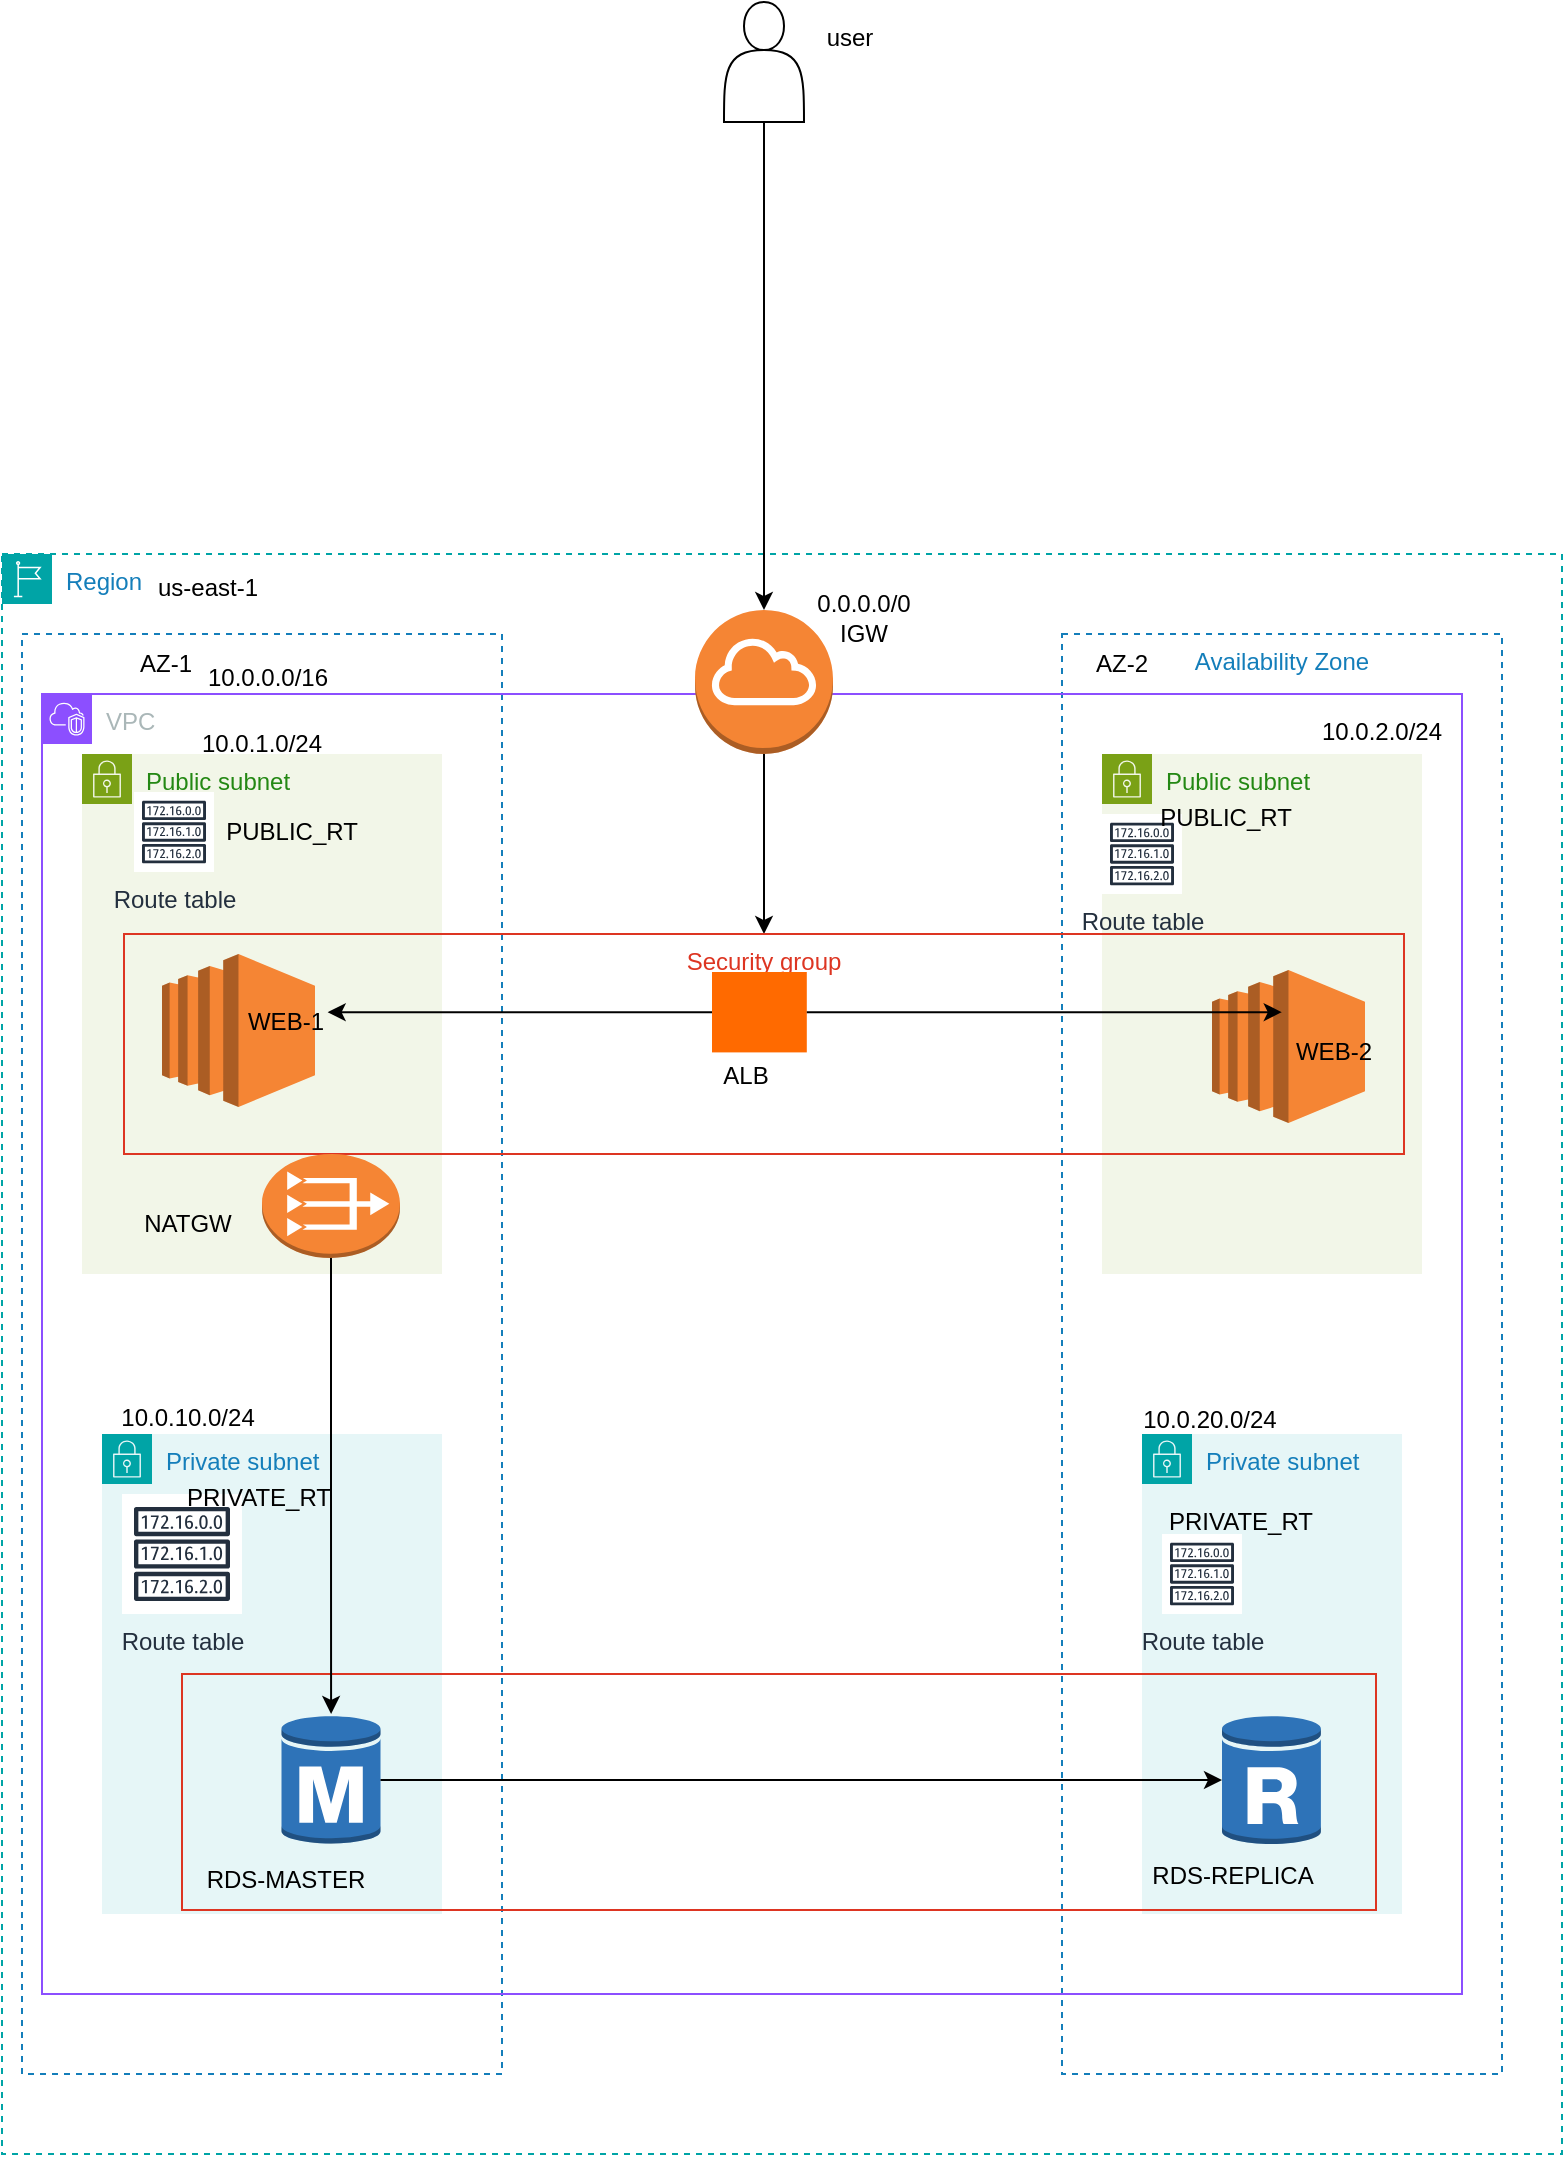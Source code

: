 <mxfile version="27.1.1">
  <diagram name="Page-1" id="PBlYD3-FgIyKUzTvylIV">
    <mxGraphModel dx="1002" dy="1620" grid="0" gridSize="10" guides="1" tooltips="1" connect="1" arrows="1" fold="1" page="1" pageScale="1" pageWidth="850" pageHeight="1100" background="none" math="0" shadow="0">
      <root>
        <mxCell id="0" />
        <mxCell id="1" parent="0" />
        <mxCell id="b2LfQAn-GC4Qfjlnp6k1-2" value="Region" style="points=[[0,0],[0.25,0],[0.5,0],[0.75,0],[1,0],[1,0.25],[1,0.5],[1,0.75],[1,1],[0.75,1],[0.5,1],[0.25,1],[0,1],[0,0.75],[0,0.5],[0,0.25]];outlineConnect=0;gradientColor=none;html=1;whiteSpace=wrap;fontSize=12;fontStyle=0;container=1;pointerEvents=0;collapsible=0;recursiveResize=0;shape=mxgraph.aws4.group;grIcon=mxgraph.aws4.group_region;strokeColor=#00A4A6;fillColor=none;verticalAlign=top;align=left;spacingLeft=30;fontColor=#147EBA;dashed=1;" parent="1" vertex="1">
          <mxGeometry x="300" y="-165" width="780" height="800" as="geometry" />
        </mxCell>
        <mxCell id="b2LfQAn-GC4Qfjlnp6k1-3" value="" style="fillColor=none;strokeColor=#147EBA;dashed=1;verticalAlign=top;fontStyle=0;fontColor=#147EBA;whiteSpace=wrap;html=1;" parent="b2LfQAn-GC4Qfjlnp6k1-2" vertex="1">
          <mxGeometry x="10" y="40" width="240" height="720" as="geometry" />
        </mxCell>
        <mxCell id="b2LfQAn-GC4Qfjlnp6k1-4" value="Availability Zone" style="fillColor=none;strokeColor=#147EBA;dashed=1;verticalAlign=top;fontStyle=0;fontColor=#147EBA;whiteSpace=wrap;html=1;" parent="b2LfQAn-GC4Qfjlnp6k1-2" vertex="1">
          <mxGeometry x="530" y="40" width="220" height="720" as="geometry" />
        </mxCell>
        <mxCell id="b2LfQAn-GC4Qfjlnp6k1-9" value="Public subnet" style="points=[[0,0],[0.25,0],[0.5,0],[0.75,0],[1,0],[1,0.25],[1,0.5],[1,0.75],[1,1],[0.75,1],[0.5,1],[0.25,1],[0,1],[0,0.75],[0,0.5],[0,0.25]];outlineConnect=0;gradientColor=none;html=1;whiteSpace=wrap;fontSize=12;fontStyle=0;container=1;pointerEvents=0;collapsible=0;recursiveResize=0;shape=mxgraph.aws4.group;grIcon=mxgraph.aws4.group_security_group;grStroke=0;strokeColor=#7AA116;fillColor=#F2F6E8;verticalAlign=top;align=left;spacingLeft=30;fontColor=#248814;dashed=0;" parent="b2LfQAn-GC4Qfjlnp6k1-2" vertex="1">
          <mxGeometry x="550" y="100" width="160" height="260" as="geometry" />
        </mxCell>
        <mxCell id="b2LfQAn-GC4Qfjlnp6k1-11" value="Private subnet" style="points=[[0,0],[0.25,0],[0.5,0],[0.75,0],[1,0],[1,0.25],[1,0.5],[1,0.75],[1,1],[0.75,1],[0.5,1],[0.25,1],[0,1],[0,0.75],[0,0.5],[0,0.25]];outlineConnect=0;gradientColor=none;html=1;whiteSpace=wrap;fontSize=12;fontStyle=0;container=1;pointerEvents=0;collapsible=0;recursiveResize=0;shape=mxgraph.aws4.group;grIcon=mxgraph.aws4.group_security_group;grStroke=0;strokeColor=#00A4A6;fillColor=#E6F6F7;verticalAlign=top;align=left;spacingLeft=30;fontColor=#147EBA;dashed=0;" parent="b2LfQAn-GC4Qfjlnp6k1-2" vertex="1">
          <mxGeometry x="570" y="440" width="130" height="240" as="geometry" />
        </mxCell>
        <mxCell id="b2LfQAn-GC4Qfjlnp6k1-13" value="Route table" style="sketch=0;outlineConnect=0;fontColor=#232F3E;gradientColor=none;strokeColor=#232F3E;fillColor=#ffffff;dashed=0;verticalLabelPosition=bottom;verticalAlign=top;align=center;html=1;fontSize=12;fontStyle=0;aspect=fixed;shape=mxgraph.aws4.resourceIcon;resIcon=mxgraph.aws4.route_table;" parent="b2LfQAn-GC4Qfjlnp6k1-2" vertex="1">
          <mxGeometry x="550" y="130" width="40" height="40" as="geometry" />
        </mxCell>
        <mxCell id="b2LfQAn-GC4Qfjlnp6k1-15" value="Route table" style="sketch=0;outlineConnect=0;fontColor=#232F3E;gradientColor=none;strokeColor=#232F3E;fillColor=#ffffff;dashed=0;verticalLabelPosition=bottom;verticalAlign=top;align=center;html=1;fontSize=12;fontStyle=0;aspect=fixed;shape=mxgraph.aws4.resourceIcon;resIcon=mxgraph.aws4.route_table;" parent="b2LfQAn-GC4Qfjlnp6k1-2" vertex="1">
          <mxGeometry x="580" y="490" width="40" height="40" as="geometry" />
        </mxCell>
        <mxCell id="b2LfQAn-GC4Qfjlnp6k1-5" value="VPC" style="points=[[0,0],[0.25,0],[0.5,0],[0.75,0],[1,0],[1,0.25],[1,0.5],[1,0.75],[1,1],[0.75,1],[0.5,1],[0.25,1],[0,1],[0,0.75],[0,0.5],[0,0.25]];outlineConnect=0;gradientColor=none;html=1;whiteSpace=wrap;fontSize=12;fontStyle=0;container=1;pointerEvents=0;collapsible=0;recursiveResize=0;shape=mxgraph.aws4.group;grIcon=mxgraph.aws4.group_vpc2;strokeColor=#8C4FFF;fillColor=none;verticalAlign=top;align=left;spacingLeft=30;fontColor=#AAB7B8;dashed=0;" parent="b2LfQAn-GC4Qfjlnp6k1-2" vertex="1">
          <mxGeometry x="20" y="70" width="710" height="650" as="geometry" />
        </mxCell>
        <mxCell id="zjNyWYx9qGHiplsEp8ZD-9" style="edgeStyle=orthogonalEdgeStyle;rounded=0;orthogonalLoop=1;jettySize=auto;html=1;" edge="1" parent="b2LfQAn-GC4Qfjlnp6k1-5" source="b2LfQAn-GC4Qfjlnp6k1-6" target="b2LfQAn-GC4Qfjlnp6k1-32">
          <mxGeometry relative="1" as="geometry" />
        </mxCell>
        <mxCell id="b2LfQAn-GC4Qfjlnp6k1-6" value="" style="outlineConnect=0;dashed=0;verticalLabelPosition=bottom;verticalAlign=top;align=center;html=1;shape=mxgraph.aws3.internet_gateway;fillColor=#F58534;gradientColor=none;" parent="b2LfQAn-GC4Qfjlnp6k1-5" vertex="1">
          <mxGeometry x="326.5" y="-42" width="69" height="72" as="geometry" />
        </mxCell>
        <mxCell id="b2LfQAn-GC4Qfjlnp6k1-7" value="Public subnet" style="points=[[0,0],[0.25,0],[0.5,0],[0.75,0],[1,0],[1,0.25],[1,0.5],[1,0.75],[1,1],[0.75,1],[0.5,1],[0.25,1],[0,1],[0,0.75],[0,0.5],[0,0.25]];outlineConnect=0;gradientColor=none;html=1;whiteSpace=wrap;fontSize=12;fontStyle=0;container=1;pointerEvents=0;collapsible=0;recursiveResize=0;shape=mxgraph.aws4.group;grIcon=mxgraph.aws4.group_security_group;grStroke=0;strokeColor=#7AA116;fillColor=#F2F6E8;verticalAlign=top;align=left;spacingLeft=30;fontColor=#248814;dashed=0;" parent="b2LfQAn-GC4Qfjlnp6k1-5" vertex="1">
          <mxGeometry x="20" y="30" width="180" height="260" as="geometry" />
        </mxCell>
        <mxCell id="b2LfQAn-GC4Qfjlnp6k1-45" value="PUBLIC_RT" style="text;html=1;align=center;verticalAlign=middle;whiteSpace=wrap;rounded=0;" parent="b2LfQAn-GC4Qfjlnp6k1-7" vertex="1">
          <mxGeometry x="71" y="25" width="68" height="28" as="geometry" />
        </mxCell>
        <mxCell id="b2LfQAn-GC4Qfjlnp6k1-10" value="Private subnet" style="points=[[0,0],[0.25,0],[0.5,0],[0.75,0],[1,0],[1,0.25],[1,0.5],[1,0.75],[1,1],[0.75,1],[0.5,1],[0.25,1],[0,1],[0,0.75],[0,0.5],[0,0.25]];outlineConnect=0;gradientColor=none;html=1;whiteSpace=wrap;fontSize=12;fontStyle=0;container=1;pointerEvents=0;collapsible=0;recursiveResize=0;shape=mxgraph.aws4.group;grIcon=mxgraph.aws4.group_security_group;grStroke=0;strokeColor=#00A4A6;fillColor=#E6F6F7;verticalAlign=top;align=left;spacingLeft=30;fontColor=#147EBA;dashed=0;" parent="b2LfQAn-GC4Qfjlnp6k1-5" vertex="1">
          <mxGeometry x="30" y="370" width="170" height="240" as="geometry" />
        </mxCell>
        <mxCell id="b2LfQAn-GC4Qfjlnp6k1-18" value="Route table" style="sketch=0;outlineConnect=0;fontColor=#232F3E;gradientColor=none;strokeColor=#232F3E;fillColor=#ffffff;dashed=0;verticalLabelPosition=bottom;verticalAlign=top;align=center;html=1;fontSize=12;fontStyle=0;aspect=fixed;shape=mxgraph.aws4.resourceIcon;resIcon=mxgraph.aws4.route_table;" parent="b2LfQAn-GC4Qfjlnp6k1-10" vertex="1">
          <mxGeometry x="10" y="30" width="60" height="60" as="geometry" />
        </mxCell>
        <mxCell id="b2LfQAn-GC4Qfjlnp6k1-24" value="" style="outlineConnect=0;dashed=0;verticalLabelPosition=bottom;verticalAlign=top;align=center;html=1;shape=mxgraph.aws3.rds_db_instance_read_replica;fillColor=#2E73B8;gradientColor=none;" parent="b2LfQAn-GC4Qfjlnp6k1-5" vertex="1">
          <mxGeometry x="590" y="510" width="49.5" height="66" as="geometry" />
        </mxCell>
        <mxCell id="b2LfQAn-GC4Qfjlnp6k1-33" value="" style="fillColor=none;strokeColor=#DD3522;verticalAlign=top;fontStyle=0;fontColor=#DD3522;whiteSpace=wrap;html=1;" parent="b2LfQAn-GC4Qfjlnp6k1-5" vertex="1">
          <mxGeometry x="70" y="490" width="597" height="118" as="geometry" />
        </mxCell>
        <mxCell id="b2LfQAn-GC4Qfjlnp6k1-44" value="10.0.20.0/24" style="text;html=1;align=center;verticalAlign=middle;whiteSpace=wrap;rounded=0;" parent="b2LfQAn-GC4Qfjlnp6k1-5" vertex="1">
          <mxGeometry x="546" y="348" width="76" height="30" as="geometry" />
        </mxCell>
        <mxCell id="b2LfQAn-GC4Qfjlnp6k1-34" value="RDS-MASTER" style="text;html=1;align=center;verticalAlign=middle;whiteSpace=wrap;rounded=0;" parent="b2LfQAn-GC4Qfjlnp6k1-5" vertex="1">
          <mxGeometry x="80" y="581" width="84" height="23" as="geometry" />
        </mxCell>
        <mxCell id="b2LfQAn-GC4Qfjlnp6k1-51" value="RDS-REPLICA" style="text;html=1;align=center;verticalAlign=middle;whiteSpace=wrap;rounded=0;" parent="b2LfQAn-GC4Qfjlnp6k1-5" vertex="1">
          <mxGeometry x="553" y="579" width="85" height="23" as="geometry" />
        </mxCell>
        <mxCell id="b2LfQAn-GC4Qfjlnp6k1-32" value="Security group" style="fillColor=none;strokeColor=#DD3522;verticalAlign=top;fontStyle=0;fontColor=#DD3522;whiteSpace=wrap;html=1;" parent="b2LfQAn-GC4Qfjlnp6k1-5" vertex="1">
          <mxGeometry x="41" y="120" width="640" height="110" as="geometry" />
        </mxCell>
        <mxCell id="zjNyWYx9qGHiplsEp8ZD-6" value="" style="points=[];aspect=fixed;html=1;align=center;shadow=0;dashed=0;fillColor=#FF6A00;strokeColor=none;shape=mxgraph.alibaba_cloud.alb_application_load_balancer_01;" vertex="1" parent="b2LfQAn-GC4Qfjlnp6k1-5">
          <mxGeometry x="335" y="139" width="47.4" height="40.2" as="geometry" />
        </mxCell>
        <mxCell id="zjNyWYx9qGHiplsEp8ZD-13" value="ALB" style="text;html=1;align=center;verticalAlign=middle;whiteSpace=wrap;rounded=0;" vertex="1" parent="b2LfQAn-GC4Qfjlnp6k1-5">
          <mxGeometry x="322.4" y="176" width="60" height="30" as="geometry" />
        </mxCell>
        <mxCell id="b2LfQAn-GC4Qfjlnp6k1-23" value="" style="outlineConnect=0;dashed=0;verticalLabelPosition=bottom;verticalAlign=top;align=center;html=1;shape=mxgraph.aws3.vpc_nat_gateway;fillColor=#F58534;gradientColor=none;" parent="b2LfQAn-GC4Qfjlnp6k1-2" vertex="1">
          <mxGeometry x="130" y="300" width="69" height="52" as="geometry" />
        </mxCell>
        <mxCell id="b2LfQAn-GC4Qfjlnp6k1-27" style="edgeStyle=orthogonalEdgeStyle;rounded=0;orthogonalLoop=1;jettySize=auto;html=1;" parent="b2LfQAn-GC4Qfjlnp6k1-2" source="b2LfQAn-GC4Qfjlnp6k1-23" target="b2LfQAn-GC4Qfjlnp6k1-22" edge="1">
          <mxGeometry relative="1" as="geometry" />
        </mxCell>
        <mxCell id="b2LfQAn-GC4Qfjlnp6k1-20" value="" style="outlineConnect=0;dashed=0;verticalLabelPosition=bottom;verticalAlign=top;align=center;html=1;shape=mxgraph.aws3.ec2;fillColor=#F58534;gradientColor=none;" parent="b2LfQAn-GC4Qfjlnp6k1-2" vertex="1">
          <mxGeometry x="605" y="208" width="76.5" height="76.5" as="geometry" />
        </mxCell>
        <mxCell id="b2LfQAn-GC4Qfjlnp6k1-19" value="" style="outlineConnect=0;dashed=0;verticalLabelPosition=bottom;verticalAlign=top;align=center;html=1;shape=mxgraph.aws3.ec2;fillColor=#F58534;gradientColor=none;" parent="b2LfQAn-GC4Qfjlnp6k1-2" vertex="1">
          <mxGeometry x="80" y="200" width="76.5" height="76.5" as="geometry" />
        </mxCell>
        <mxCell id="b2LfQAn-GC4Qfjlnp6k1-22" value="" style="outlineConnect=0;dashed=0;verticalLabelPosition=bottom;verticalAlign=top;align=center;html=1;shape=mxgraph.aws3.rds_db_instance;fillColor=#2E73B8;gradientColor=none;" parent="b2LfQAn-GC4Qfjlnp6k1-2" vertex="1">
          <mxGeometry x="139.75" y="580" width="49.5" height="66" as="geometry" />
        </mxCell>
        <mxCell id="b2LfQAn-GC4Qfjlnp6k1-28" style="edgeStyle=orthogonalEdgeStyle;rounded=0;orthogonalLoop=1;jettySize=auto;html=1;entryX=0;entryY=0.5;entryDx=0;entryDy=0;entryPerimeter=0;" parent="b2LfQAn-GC4Qfjlnp6k1-2" source="b2LfQAn-GC4Qfjlnp6k1-22" target="b2LfQAn-GC4Qfjlnp6k1-24" edge="1">
          <mxGeometry relative="1" as="geometry" />
        </mxCell>
        <mxCell id="b2LfQAn-GC4Qfjlnp6k1-12" value="Route table" style="sketch=0;outlineConnect=0;fontColor=#232F3E;gradientColor=none;strokeColor=#232F3E;fillColor=#ffffff;dashed=0;verticalLabelPosition=bottom;verticalAlign=top;align=center;html=1;fontSize=12;fontStyle=0;aspect=fixed;shape=mxgraph.aws4.resourceIcon;resIcon=mxgraph.aws4.route_table;" parent="b2LfQAn-GC4Qfjlnp6k1-2" vertex="1">
          <mxGeometry x="66" y="119" width="40" height="40" as="geometry" />
        </mxCell>
        <mxCell id="b2LfQAn-GC4Qfjlnp6k1-36" value="us-east-1" style="text;html=1;align=center;verticalAlign=middle;whiteSpace=wrap;rounded=0;" parent="b2LfQAn-GC4Qfjlnp6k1-2" vertex="1">
          <mxGeometry x="73" y="2" width="60" height="30" as="geometry" />
        </mxCell>
        <mxCell id="b2LfQAn-GC4Qfjlnp6k1-37" value="AZ-1" style="text;html=1;align=center;verticalAlign=middle;whiteSpace=wrap;rounded=0;" parent="b2LfQAn-GC4Qfjlnp6k1-2" vertex="1">
          <mxGeometry x="52" y="40" width="60" height="30" as="geometry" />
        </mxCell>
        <mxCell id="b2LfQAn-GC4Qfjlnp6k1-38" value="AZ-2" style="text;html=1;align=center;verticalAlign=middle;whiteSpace=wrap;rounded=0;" parent="b2LfQAn-GC4Qfjlnp6k1-2" vertex="1">
          <mxGeometry x="530" y="40" width="60" height="30" as="geometry" />
        </mxCell>
        <mxCell id="b2LfQAn-GC4Qfjlnp6k1-39" value="0.0.0.0/0&lt;div&gt;IGW&lt;/div&gt;" style="text;html=1;align=center;verticalAlign=middle;whiteSpace=wrap;rounded=0;" parent="b2LfQAn-GC4Qfjlnp6k1-2" vertex="1">
          <mxGeometry x="401" y="17" width="60" height="30" as="geometry" />
        </mxCell>
        <mxCell id="b2LfQAn-GC4Qfjlnp6k1-40" value="10.0.0.0/16" style="text;html=1;align=center;verticalAlign=middle;whiteSpace=wrap;rounded=0;" parent="b2LfQAn-GC4Qfjlnp6k1-2" vertex="1">
          <mxGeometry x="100" y="47" width="66" height="30" as="geometry" />
        </mxCell>
        <mxCell id="b2LfQAn-GC4Qfjlnp6k1-41" value="10.0.1.0/24" style="text;html=1;align=center;verticalAlign=middle;whiteSpace=wrap;rounded=0;" parent="b2LfQAn-GC4Qfjlnp6k1-2" vertex="1">
          <mxGeometry x="97" y="80" width="66" height="30" as="geometry" />
        </mxCell>
        <mxCell id="b2LfQAn-GC4Qfjlnp6k1-42" value="10.0.2.0/24" style="text;html=1;align=center;verticalAlign=middle;whiteSpace=wrap;rounded=0;" parent="b2LfQAn-GC4Qfjlnp6k1-2" vertex="1">
          <mxGeometry x="657" y="74" width="66" height="30" as="geometry" />
        </mxCell>
        <mxCell id="b2LfQAn-GC4Qfjlnp6k1-43" value="10.0.10.0/24" style="text;html=1;align=center;verticalAlign=middle;whiteSpace=wrap;rounded=0;" parent="b2LfQAn-GC4Qfjlnp6k1-2" vertex="1">
          <mxGeometry x="60" y="417" width="66" height="30" as="geometry" />
        </mxCell>
        <mxCell id="b2LfQAn-GC4Qfjlnp6k1-46" value="PUBLIC_RT" style="text;html=1;align=center;verticalAlign=middle;whiteSpace=wrap;rounded=0;" parent="b2LfQAn-GC4Qfjlnp6k1-2" vertex="1">
          <mxGeometry x="578" y="121" width="68" height="22" as="geometry" />
        </mxCell>
        <mxCell id="b2LfQAn-GC4Qfjlnp6k1-47" value="PRIVATE_RT" style="text;html=1;align=center;verticalAlign=middle;whiteSpace=wrap;rounded=0;" parent="b2LfQAn-GC4Qfjlnp6k1-2" vertex="1">
          <mxGeometry x="99" y="457" width="59" height="29" as="geometry" />
        </mxCell>
        <mxCell id="b2LfQAn-GC4Qfjlnp6k1-48" value="PRIVATE_RT" style="text;html=1;align=center;verticalAlign=middle;whiteSpace=wrap;rounded=0;" parent="b2LfQAn-GC4Qfjlnp6k1-2" vertex="1">
          <mxGeometry x="590" y="469" width="59" height="29" as="geometry" />
        </mxCell>
        <mxCell id="b2LfQAn-GC4Qfjlnp6k1-49" value="WEB-1" style="text;html=1;align=center;verticalAlign=middle;whiteSpace=wrap;rounded=0;" parent="b2LfQAn-GC4Qfjlnp6k1-2" vertex="1">
          <mxGeometry x="112" y="219" width="60" height="30" as="geometry" />
        </mxCell>
        <mxCell id="b2LfQAn-GC4Qfjlnp6k1-52" value="NATGW" style="text;html=1;align=center;verticalAlign=middle;whiteSpace=wrap;rounded=0;" parent="b2LfQAn-GC4Qfjlnp6k1-2" vertex="1">
          <mxGeometry x="60" y="320" width="66" height="30" as="geometry" />
        </mxCell>
        <mxCell id="zjNyWYx9qGHiplsEp8ZD-5" value="WEB-2" style="text;html=1;align=center;verticalAlign=middle;whiteSpace=wrap;rounded=0;" vertex="1" parent="b2LfQAn-GC4Qfjlnp6k1-2">
          <mxGeometry x="636" y="234" width="60" height="30" as="geometry" />
        </mxCell>
        <mxCell id="zjNyWYx9qGHiplsEp8ZD-10" style="edgeStyle=orthogonalEdgeStyle;rounded=0;orthogonalLoop=1;jettySize=auto;html=1;entryX=0.847;entryY=0.337;entryDx=0;entryDy=0;entryPerimeter=0;" edge="1" parent="b2LfQAn-GC4Qfjlnp6k1-2" source="zjNyWYx9qGHiplsEp8ZD-6" target="b2LfQAn-GC4Qfjlnp6k1-49">
          <mxGeometry relative="1" as="geometry" />
        </mxCell>
        <mxCell id="zjNyWYx9qGHiplsEp8ZD-11" style="edgeStyle=orthogonalEdgeStyle;rounded=0;orthogonalLoop=1;jettySize=auto;html=1;entryX=0.456;entryY=0.276;entryDx=0;entryDy=0;entryPerimeter=0;" edge="1" parent="b2LfQAn-GC4Qfjlnp6k1-2" source="zjNyWYx9qGHiplsEp8ZD-6" target="b2LfQAn-GC4Qfjlnp6k1-20">
          <mxGeometry relative="1" as="geometry" />
        </mxCell>
        <mxCell id="zjNyWYx9qGHiplsEp8ZD-8" style="edgeStyle=orthogonalEdgeStyle;rounded=0;orthogonalLoop=1;jettySize=auto;html=1;" edge="1" parent="1" source="zjNyWYx9qGHiplsEp8ZD-7" target="b2LfQAn-GC4Qfjlnp6k1-6">
          <mxGeometry relative="1" as="geometry" />
        </mxCell>
        <mxCell id="zjNyWYx9qGHiplsEp8ZD-7" value="" style="shape=actor;whiteSpace=wrap;html=1;" vertex="1" parent="1">
          <mxGeometry x="661" y="-441" width="40" height="60" as="geometry" />
        </mxCell>
        <mxCell id="zjNyWYx9qGHiplsEp8ZD-12" value="user" style="text;html=1;align=center;verticalAlign=middle;whiteSpace=wrap;rounded=0;" vertex="1" parent="1">
          <mxGeometry x="694" y="-438" width="60" height="30" as="geometry" />
        </mxCell>
      </root>
    </mxGraphModel>
  </diagram>
</mxfile>
